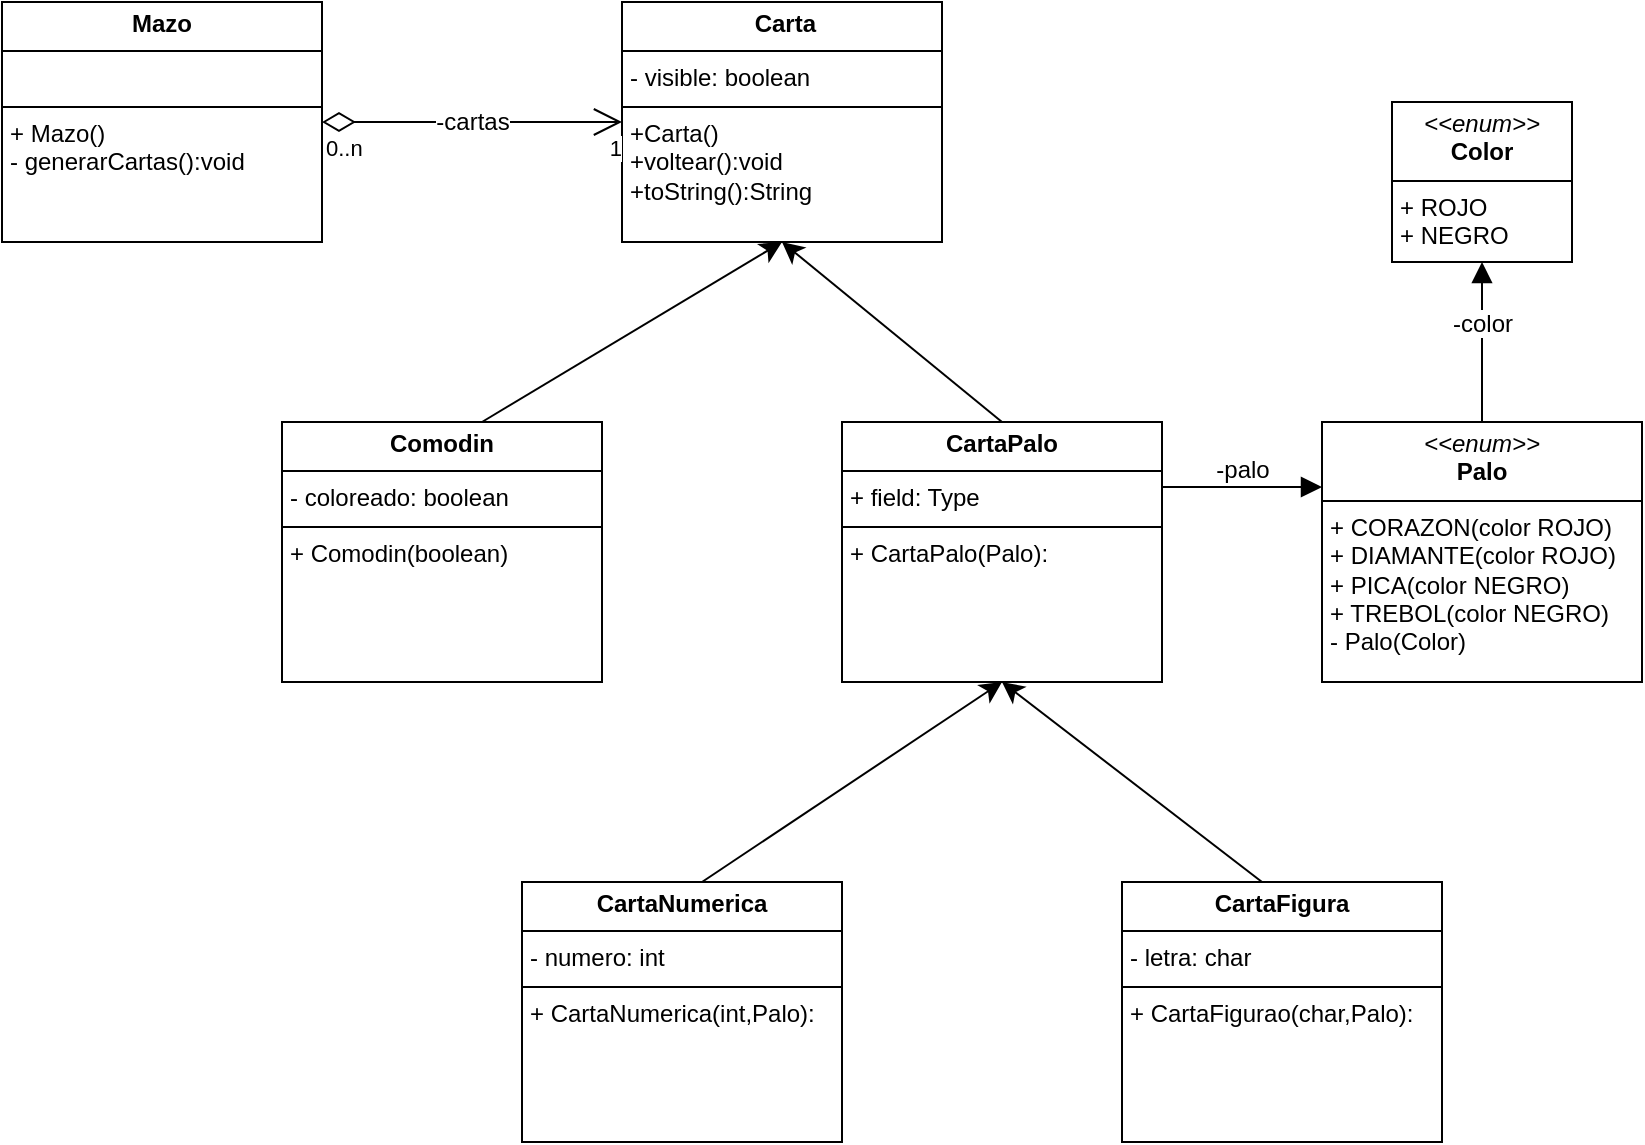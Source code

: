 <mxfile version="24.7.16">
  <diagram id="C5RBs43oDa-KdzZeNtuy" name="Page-1">
    <mxGraphModel dx="1290" dy="557" grid="1" gridSize="10" guides="1" tooltips="1" connect="1" arrows="1" fold="1" page="1" pageScale="1" pageWidth="827" pageHeight="1169" math="0" shadow="0">
      <root>
        <mxCell id="WIyWlLk6GJQsqaUBKTNV-0" />
        <mxCell id="WIyWlLk6GJQsqaUBKTNV-1" parent="WIyWlLk6GJQsqaUBKTNV-0" />
        <mxCell id="xB6t49x_G84o-93QYNVr-0" value="&lt;p style=&quot;margin:0px;margin-top:4px;text-align:center;&quot;&gt;&lt;b&gt;&amp;nbsp;Carta&lt;/b&gt;&lt;/p&gt;&lt;hr size=&quot;1&quot; style=&quot;border-style:solid;&quot;&gt;&lt;p style=&quot;margin:0px;margin-left:4px;&quot;&gt;- visible: boolean&lt;/p&gt;&lt;hr size=&quot;1&quot; style=&quot;border-style:solid;&quot;&gt;&lt;p style=&quot;margin:0px;margin-left:4px;&quot;&gt;+Carta()&lt;/p&gt;&lt;p style=&quot;margin:0px;margin-left:4px;&quot;&gt;+voltear():void&lt;/p&gt;&lt;p style=&quot;margin:0px;margin-left:4px;&quot;&gt;+toString():String&lt;/p&gt;" style="verticalAlign=top;align=left;overflow=fill;html=1;whiteSpace=wrap;" parent="WIyWlLk6GJQsqaUBKTNV-1" vertex="1">
          <mxGeometry x="330" y="40" width="160" height="120" as="geometry" />
        </mxCell>
        <mxCell id="xB6t49x_G84o-93QYNVr-1" value="&lt;p style=&quot;margin:0px;margin-top:4px;text-align:center;&quot;&gt;&lt;b&gt;Mazo&lt;/b&gt;&lt;/p&gt;&lt;hr size=&quot;1&quot; style=&quot;border-style:solid;&quot;&gt;&lt;p style=&quot;margin:0px;margin-left:4px;&quot;&gt;&lt;br&gt;&lt;/p&gt;&lt;hr size=&quot;1&quot; style=&quot;border-style:solid;&quot;&gt;&lt;p style=&quot;margin:0px;margin-left:4px;&quot;&gt;+ Mazo()&lt;/p&gt;&lt;p style=&quot;margin:0px;margin-left:4px;&quot;&gt;- generarCartas():void&lt;/p&gt;" style="verticalAlign=top;align=left;overflow=fill;html=1;whiteSpace=wrap;" parent="WIyWlLk6GJQsqaUBKTNV-1" vertex="1">
          <mxGeometry x="20" y="40" width="160" height="120" as="geometry" />
        </mxCell>
        <mxCell id="xB6t49x_G84o-93QYNVr-10" value="-cartas" style="endArrow=open;html=1;endSize=12;startArrow=diamondThin;startSize=14;startFill=0;edgeStyle=orthogonalEdgeStyle;rounded=0;fontSize=12;curved=1;exitX=1;exitY=0.5;exitDx=0;exitDy=0;entryX=0;entryY=0.5;entryDx=0;entryDy=0;" parent="WIyWlLk6GJQsqaUBKTNV-1" source="xB6t49x_G84o-93QYNVr-1" target="xB6t49x_G84o-93QYNVr-0" edge="1">
          <mxGeometry relative="1" as="geometry">
            <mxPoint x="340" y="310" as="sourcePoint" />
            <mxPoint x="500" y="310" as="targetPoint" />
          </mxGeometry>
        </mxCell>
        <mxCell id="xB6t49x_G84o-93QYNVr-11" value="0..n" style="edgeLabel;resizable=0;html=1;align=left;verticalAlign=top;" parent="xB6t49x_G84o-93QYNVr-10" connectable="0" vertex="1">
          <mxGeometry x="-1" relative="1" as="geometry" />
        </mxCell>
        <mxCell id="xB6t49x_G84o-93QYNVr-12" value="1" style="edgeLabel;resizable=0;html=1;align=right;verticalAlign=top;" parent="xB6t49x_G84o-93QYNVr-10" connectable="0" vertex="1">
          <mxGeometry x="1" relative="1" as="geometry" />
        </mxCell>
        <mxCell id="xB6t49x_G84o-93QYNVr-33" style="edgeStyle=none;curved=1;rounded=0;orthogonalLoop=1;jettySize=auto;html=1;exitX=0.5;exitY=0;exitDx=0;exitDy=0;entryX=0.5;entryY=1;entryDx=0;entryDy=0;fontSize=12;startSize=8;endSize=8;" parent="WIyWlLk6GJQsqaUBKTNV-1" target="xB6t49x_G84o-93QYNVr-0" edge="1">
          <mxGeometry relative="1" as="geometry">
            <mxPoint x="260" y="250" as="sourcePoint" />
          </mxGeometry>
        </mxCell>
        <mxCell id="xB6t49x_G84o-93QYNVr-15" value="&lt;p style=&quot;margin:0px;margin-top:4px;text-align:center;&quot;&gt;&lt;i&gt;&amp;lt;&amp;lt;enum&amp;gt;&amp;gt;&lt;/i&gt;&lt;br&gt;&lt;b&gt;Color&lt;/b&gt;&lt;/p&gt;&lt;hr size=&quot;1&quot; style=&quot;border-style:solid;&quot;&gt;&lt;p style=&quot;margin:0px;margin-left:4px;&quot;&gt;+ ROJO&lt;br&gt;&lt;/p&gt;&lt;p style=&quot;margin:0px;margin-left:4px;&quot;&gt;+ NEGRO&lt;/p&gt;" style="verticalAlign=top;align=left;overflow=fill;html=1;whiteSpace=wrap;" parent="WIyWlLk6GJQsqaUBKTNV-1" vertex="1">
          <mxGeometry x="715" y="90" width="90" height="80" as="geometry" />
        </mxCell>
        <mxCell id="xB6t49x_G84o-93QYNVr-16" value="&lt;p style=&quot;margin:0px;margin-top:4px;text-align:center;&quot;&gt;&lt;i&gt;&amp;lt;&amp;lt;enum&amp;gt;&amp;gt;&lt;/i&gt;&lt;br&gt;&lt;b&gt;Palo&lt;/b&gt;&lt;/p&gt;&lt;hr size=&quot;1&quot; style=&quot;border-style:solid;&quot;&gt;&lt;p style=&quot;margin:0px;margin-left:4px;&quot;&gt;+ CORAZON(color ROJO)&lt;/p&gt;&lt;p style=&quot;margin:0px;margin-left:4px;&quot;&gt;+ DIAMANTE(color ROJO)&lt;/p&gt;&lt;p style=&quot;margin:0px;margin-left:4px;&quot;&gt;+ PICA(color NEGRO)&lt;/p&gt;&lt;p style=&quot;margin:0px;margin-left:4px;&quot;&gt;+ TREBOL(color NEGRO)&lt;/p&gt;&lt;p style=&quot;margin:0px;margin-left:4px;&quot;&gt;- Palo(Color)&lt;/p&gt;" style="verticalAlign=top;align=left;overflow=fill;html=1;whiteSpace=wrap;" parent="WIyWlLk6GJQsqaUBKTNV-1" vertex="1">
          <mxGeometry x="680" y="250" width="160" height="130" as="geometry" />
        </mxCell>
        <mxCell id="xB6t49x_G84o-93QYNVr-17" style="edgeStyle=none;curved=1;rounded=0;orthogonalLoop=1;jettySize=auto;html=1;exitX=0.5;exitY=1;exitDx=0;exitDy=0;fontSize=12;startSize=8;endSize=8;" parent="WIyWlLk6GJQsqaUBKTNV-1" edge="1">
          <mxGeometry relative="1" as="geometry">
            <mxPoint x="260" y="380" as="sourcePoint" />
            <mxPoint x="260" y="380" as="targetPoint" />
          </mxGeometry>
        </mxCell>
        <mxCell id="xB6t49x_G84o-93QYNVr-32" style="edgeStyle=none;curved=1;rounded=0;orthogonalLoop=1;jettySize=auto;html=1;exitX=0.5;exitY=0;exitDx=0;exitDy=0;entryX=0.5;entryY=1;entryDx=0;entryDy=0;fontSize=12;startSize=8;endSize=8;" parent="WIyWlLk6GJQsqaUBKTNV-1" target="xB6t49x_G84o-93QYNVr-0" edge="1">
          <mxGeometry relative="1" as="geometry">
            <mxPoint x="520" y="250" as="sourcePoint" />
          </mxGeometry>
        </mxCell>
        <mxCell id="xB6t49x_G84o-93QYNVr-25" value="-palo" style="html=1;verticalAlign=bottom;endArrow=block;curved=0;rounded=0;fontSize=12;startSize=8;endSize=8;entryX=0;entryY=0.25;entryDx=0;entryDy=0;exitX=1;exitY=0.25;exitDx=0;exitDy=0;" parent="WIyWlLk6GJQsqaUBKTNV-1" target="xB6t49x_G84o-93QYNVr-16" edge="1">
          <mxGeometry width="80" relative="1" as="geometry">
            <mxPoint x="600" y="282.5" as="sourcePoint" />
            <mxPoint x="480" y="310" as="targetPoint" />
            <Array as="points" />
          </mxGeometry>
        </mxCell>
        <mxCell id="xB6t49x_G84o-93QYNVr-26" value="-color" style="html=1;verticalAlign=bottom;endArrow=block;curved=0;rounded=0;fontSize=12;startSize=8;endSize=8;entryX=0.5;entryY=1;entryDx=0;entryDy=0;exitX=0.5;exitY=0;exitDx=0;exitDy=0;" parent="WIyWlLk6GJQsqaUBKTNV-1" source="xB6t49x_G84o-93QYNVr-16" target="xB6t49x_G84o-93QYNVr-15" edge="1">
          <mxGeometry width="80" relative="1" as="geometry">
            <mxPoint x="570" y="450" as="sourcePoint" />
            <mxPoint x="500" y="530" as="targetPoint" />
          </mxGeometry>
        </mxCell>
        <mxCell id="xB6t49x_G84o-93QYNVr-35" style="edgeStyle=none;curved=1;rounded=0;orthogonalLoop=1;jettySize=auto;html=1;exitX=0.5;exitY=0;exitDx=0;exitDy=0;fontSize=12;startSize=8;endSize=8;entryX=0.5;entryY=1;entryDx=0;entryDy=0;" parent="WIyWlLk6GJQsqaUBKTNV-1" edge="1">
          <mxGeometry relative="1" as="geometry">
            <mxPoint x="520" y="380" as="targetPoint" />
            <mxPoint x="650" y="480" as="sourcePoint" />
          </mxGeometry>
        </mxCell>
        <mxCell id="xB6t49x_G84o-93QYNVr-34" style="edgeStyle=none;curved=1;rounded=0;orthogonalLoop=1;jettySize=auto;html=1;exitX=0.5;exitY=0;exitDx=0;exitDy=0;entryX=0.5;entryY=1;entryDx=0;entryDy=0;fontSize=12;startSize=8;endSize=8;" parent="WIyWlLk6GJQsqaUBKTNV-1" edge="1">
          <mxGeometry relative="1" as="geometry">
            <mxPoint x="370" y="480" as="sourcePoint" />
            <mxPoint x="520" y="380" as="targetPoint" />
          </mxGeometry>
        </mxCell>
        <mxCell id="xB6t49x_G84o-93QYNVr-38" value="&lt;p style=&quot;margin:0px;margin-top:4px;text-align:center;&quot;&gt;&lt;b&gt;CartaPalo&lt;/b&gt;&lt;/p&gt;&lt;hr size=&quot;1&quot; style=&quot;border-style:solid;&quot;&gt;&lt;p style=&quot;margin:0px;margin-left:4px;&quot;&gt;+ field: Type&lt;/p&gt;&lt;hr size=&quot;1&quot; style=&quot;border-style:solid;&quot;&gt;&lt;p style=&quot;margin:0px;margin-left:4px;&quot;&gt;+ CartaPalo(Palo):&amp;nbsp;&lt;/p&gt;" style="verticalAlign=top;align=left;overflow=fill;html=1;whiteSpace=wrap;" parent="WIyWlLk6GJQsqaUBKTNV-1" vertex="1">
          <mxGeometry x="440" y="250" width="160" height="130" as="geometry" />
        </mxCell>
        <mxCell id="xB6t49x_G84o-93QYNVr-39" value="&lt;p style=&quot;margin:0px;margin-top:4px;text-align:center;&quot;&gt;&lt;b&gt;CartaNumerica&lt;/b&gt;&lt;/p&gt;&lt;hr size=&quot;1&quot; style=&quot;border-style:solid;&quot;&gt;&lt;p style=&quot;margin:0px;margin-left:4px;&quot;&gt;- numero: int&lt;/p&gt;&lt;hr size=&quot;1&quot; style=&quot;border-style:solid;&quot;&gt;&lt;p style=&quot;margin:0px;margin-left:4px;&quot;&gt;+ CartaNumerica(int,Palo):&amp;nbsp;&lt;/p&gt;" style="verticalAlign=top;align=left;overflow=fill;html=1;whiteSpace=wrap;" parent="WIyWlLk6GJQsqaUBKTNV-1" vertex="1">
          <mxGeometry x="280" y="480" width="160" height="130" as="geometry" />
        </mxCell>
        <mxCell id="xB6t49x_G84o-93QYNVr-40" value="&lt;p style=&quot;margin:0px;margin-top:4px;text-align:center;&quot;&gt;&lt;b&gt;CartaFigura&lt;/b&gt;&lt;/p&gt;&lt;hr size=&quot;1&quot; style=&quot;border-style:solid;&quot;&gt;&lt;p style=&quot;margin:0px;margin-left:4px;&quot;&gt;- letra: char&lt;/p&gt;&lt;hr size=&quot;1&quot; style=&quot;border-style:solid;&quot;&gt;&lt;p style=&quot;margin:0px;margin-left:4px;&quot;&gt;+ CartaFigurao(char,Palo):&amp;nbsp;&lt;/p&gt;" style="verticalAlign=top;align=left;overflow=fill;html=1;whiteSpace=wrap;" parent="WIyWlLk6GJQsqaUBKTNV-1" vertex="1">
          <mxGeometry x="580" y="480" width="160" height="130" as="geometry" />
        </mxCell>
        <mxCell id="xB6t49x_G84o-93QYNVr-41" value="&lt;p style=&quot;margin:0px;margin-top:4px;text-align:center;&quot;&gt;&lt;b&gt;Comodin&lt;/b&gt;&lt;/p&gt;&lt;hr size=&quot;1&quot; style=&quot;border-style:solid;&quot;&gt;&lt;p style=&quot;margin:0px;margin-left:4px;&quot;&gt;- coloreado: boolean&lt;/p&gt;&lt;hr size=&quot;1&quot; style=&quot;border-style:solid;&quot;&gt;&lt;p style=&quot;margin:0px;margin-left:4px;&quot;&gt;+ Comodin(boolean)&amp;nbsp;&lt;/p&gt;" style="verticalAlign=top;align=left;overflow=fill;html=1;whiteSpace=wrap;" parent="WIyWlLk6GJQsqaUBKTNV-1" vertex="1">
          <mxGeometry x="160" y="250" width="160" height="130" as="geometry" />
        </mxCell>
      </root>
    </mxGraphModel>
  </diagram>
</mxfile>
